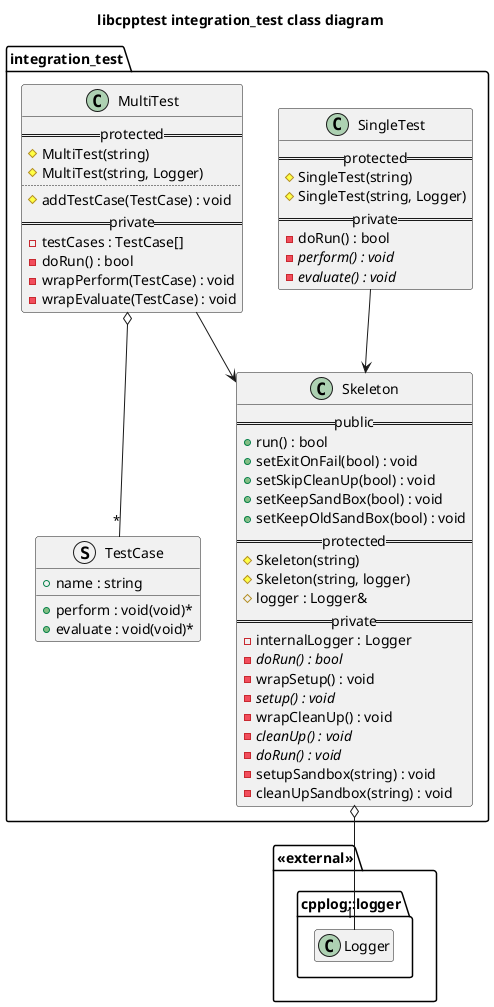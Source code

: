 @startuml class-diagram

title libcpptest integration_test class diagram

package integration_test {

    class Skeleton {
        == public ==
        + run() : bool
        + setExitOnFail(bool) : void
        + setSkipCleanUp(bool) : void
        + setKeepSandBox(bool) : void
        + setKeepOldSandBox(bool) : void
        == protected ==
        # Skeleton(string)
        # Skeleton(string, logger)
        # logger : Logger&
        == private ==
        - internalLogger : Logger
        - {abstract} doRun() : bool
        - wrapSetup() : void
        - {abstract} setup() : void
        - wrapCleanUp() : void
        - {abstract} cleanUp() : void
        - {abstract} doRun() : void
        - setupSandbox(string) : void
        - cleanUpSandbox(string) : void
    }

    class SingleTest {
        == protected ==
        # SingleTest(string)
        # SingleTest(string, Logger)
        == private ==
        - doRun() : bool
        - {abstract} perform() : void
        - {abstract} evaluate() : void
    }

    class MultiTest {
        == protected ==
        # MultiTest(string)
        # MultiTest(string, Logger)
        ..
        # addTestCase(TestCase) : void
        == private ==
        - testCases : TestCase[]
        - doRun() : bool
        - wrapPerform(TestCase) : void
        - wrapEvaluate(TestCase) : void
    }

    struct TestCase {
        + name : string
        + perform : void(void)*
        + evaluate : void(void)*
    }

}

package <<external>> {
    package cpplog::logger {
        class Logger
        hide Logger attributes
        hide Logger methods
    }
}

MultiTest o-- "*" TestCase

MultiTest --> Skeleton
SingleTest --> Skeleton

Skeleton o-- "1" Logger

@enduml